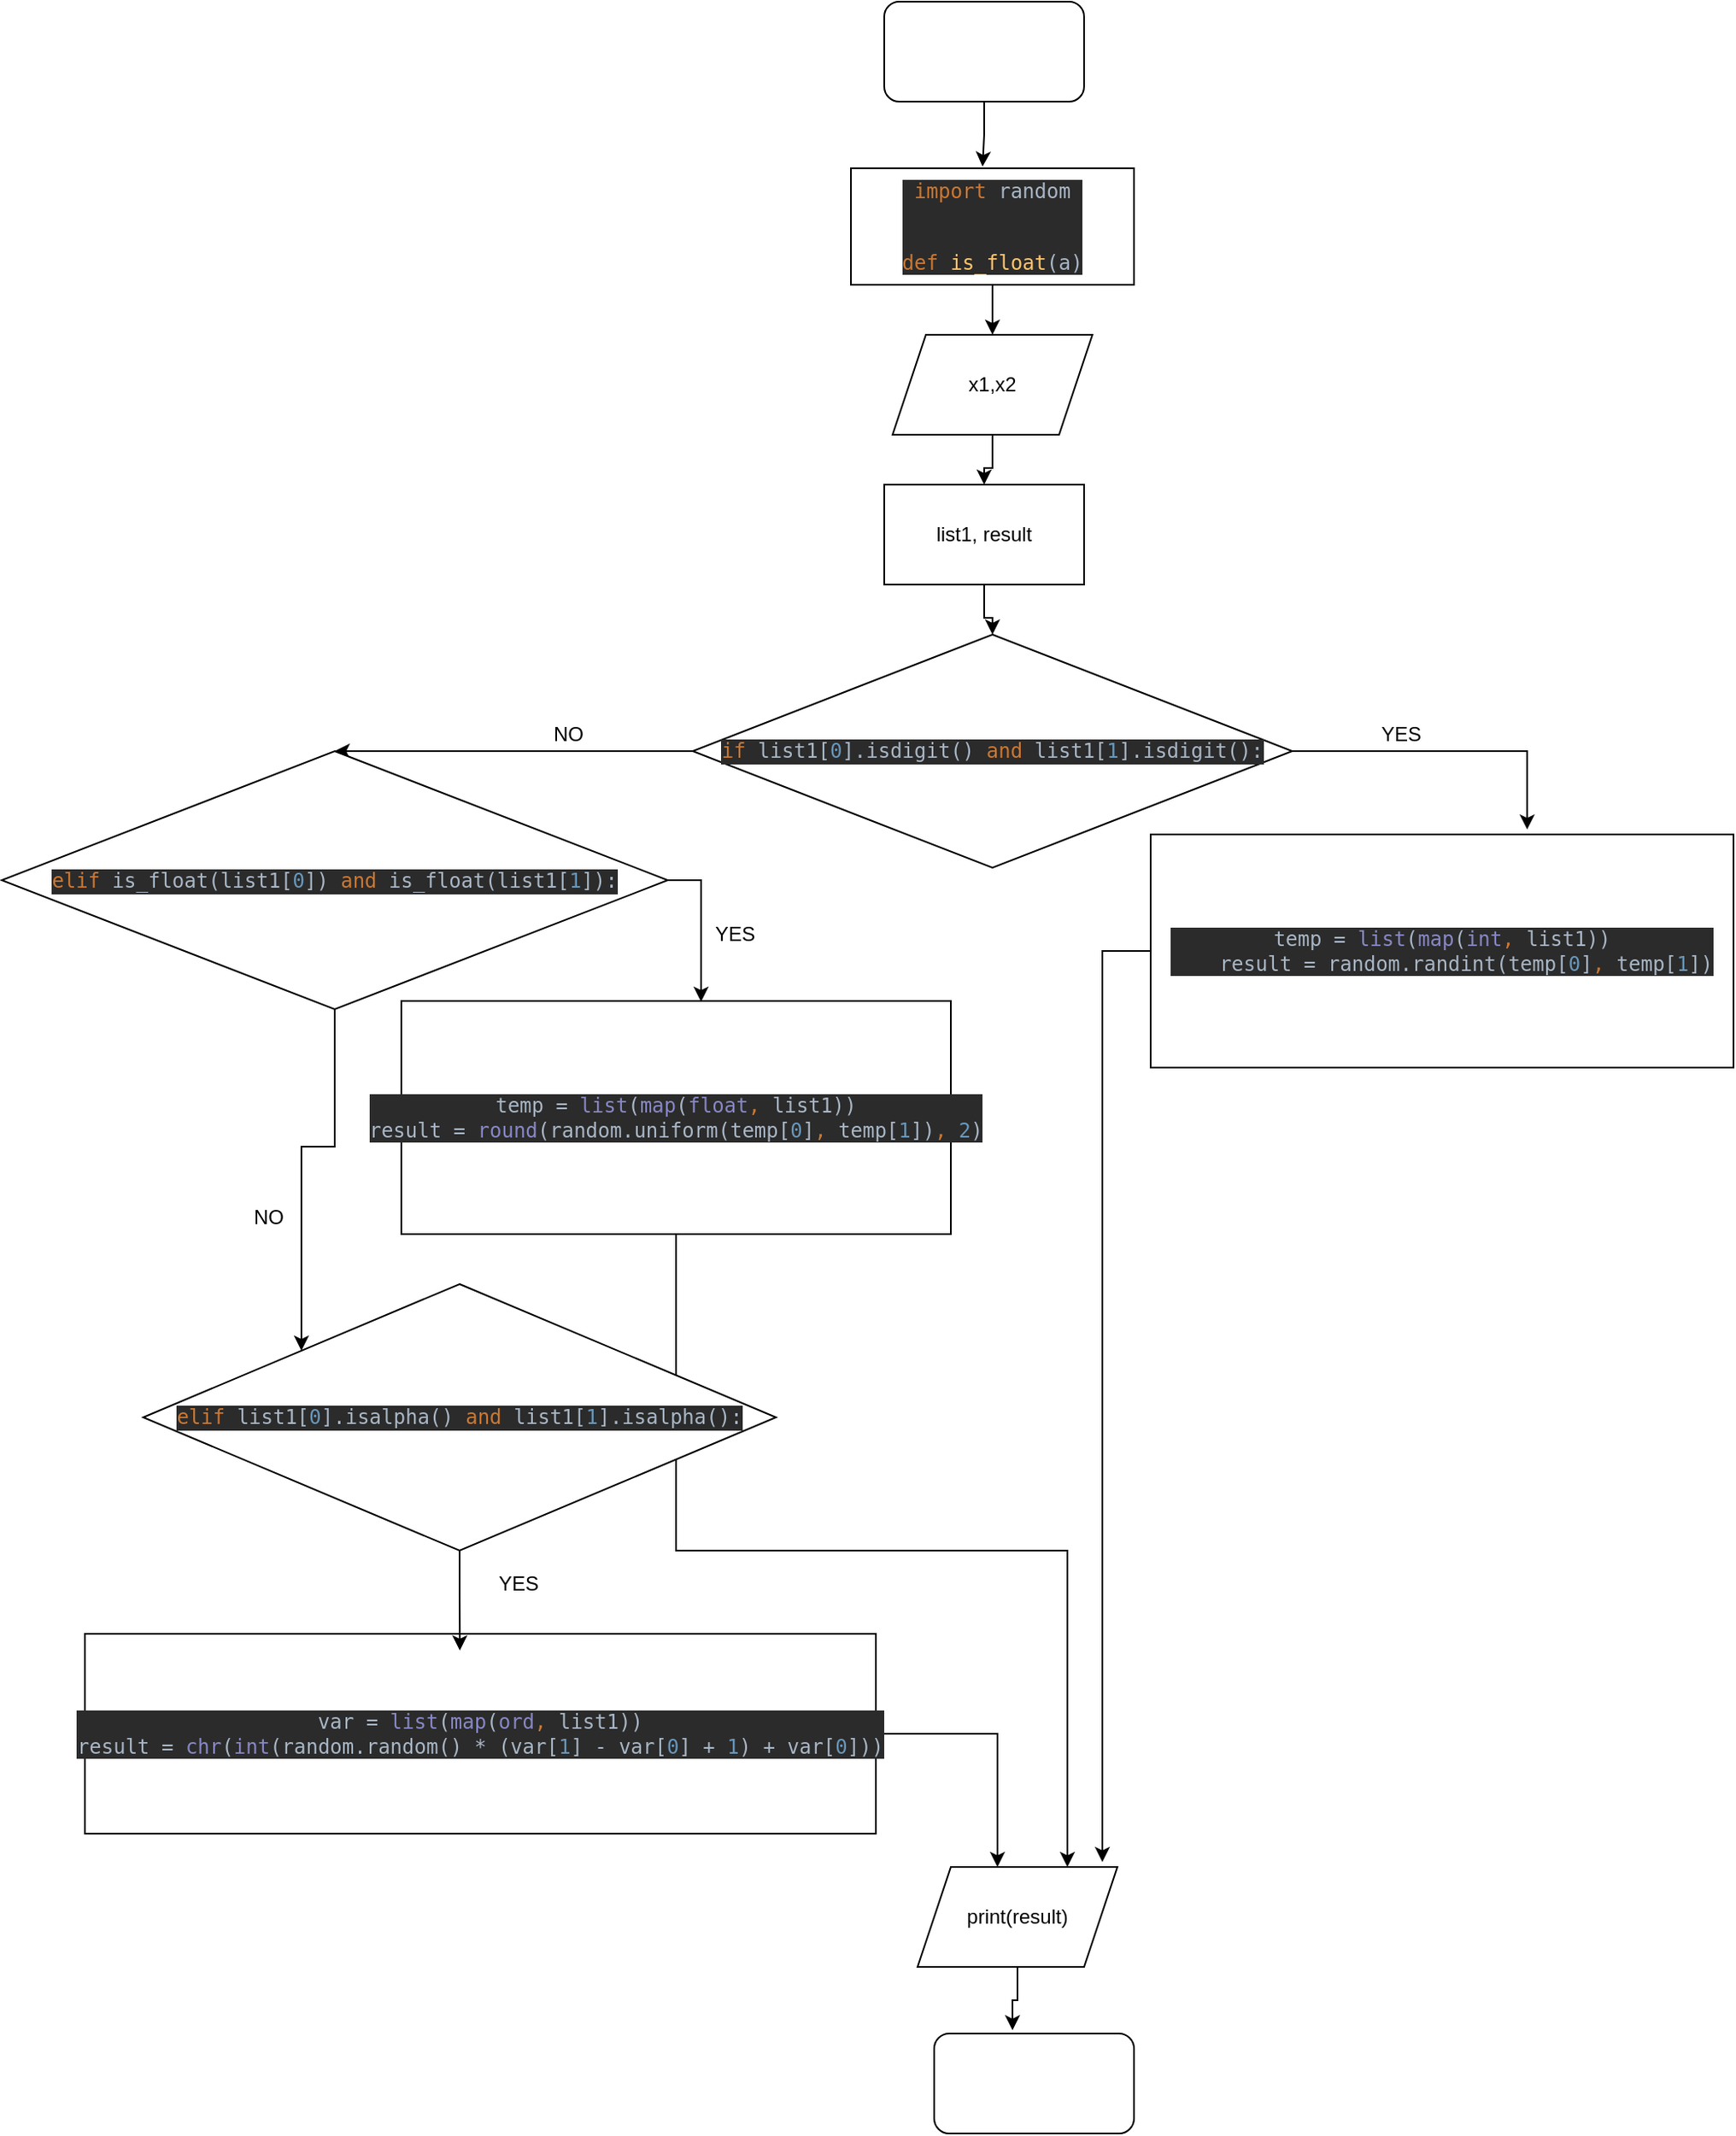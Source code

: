 <mxfile version="14.9.0" type="device"><diagram id="7VhZRvCtw87Z0kpA3JVp" name="Page-1"><mxGraphModel dx="2249" dy="705" grid="1" gridSize="10" guides="1" tooltips="1" connect="1" arrows="1" fold="1" page="1" pageScale="1" pageWidth="827" pageHeight="1169" math="0" shadow="0"><root><mxCell id="0"/><mxCell id="1" parent="0"/><mxCell id="SRCwDqtbTkw7Rzye01PB-17" style="edgeStyle=orthogonalEdgeStyle;rounded=0;orthogonalLoop=1;jettySize=auto;html=1;entryX=0.465;entryY=-0.014;entryDx=0;entryDy=0;entryPerimeter=0;" edge="1" parent="1" source="SRCwDqtbTkw7Rzye01PB-2" target="SRCwDqtbTkw7Rzye01PB-5"><mxGeometry relative="1" as="geometry"/></mxCell><mxCell id="SRCwDqtbTkw7Rzye01PB-2" value="" style="rounded=1;whiteSpace=wrap;html=1;" vertex="1" parent="1"><mxGeometry x="340" width="120" height="60" as="geometry"/></mxCell><mxCell id="SRCwDqtbTkw7Rzye01PB-3" value="" style="rounded=1;whiteSpace=wrap;html=1;" vertex="1" parent="1"><mxGeometry x="370" y="1220" width="120" height="60" as="geometry"/></mxCell><mxCell id="SRCwDqtbTkw7Rzye01PB-18" style="edgeStyle=orthogonalEdgeStyle;rounded=0;orthogonalLoop=1;jettySize=auto;html=1;entryX=0.5;entryY=0;entryDx=0;entryDy=0;" edge="1" parent="1" source="SRCwDqtbTkw7Rzye01PB-5" target="SRCwDqtbTkw7Rzye01PB-7"><mxGeometry relative="1" as="geometry"/></mxCell><mxCell id="SRCwDqtbTkw7Rzye01PB-5" value="&lt;pre style=&quot;background-color: #2b2b2b ; color: #a9b7c6 ; font-family: &amp;#34;jetbrains mono&amp;#34; , monospace ; font-size: 9 8pt&quot;&gt;&lt;span style=&quot;color: #cc7832&quot;&gt;import &lt;/span&gt;random&lt;br&gt;&lt;br&gt;&lt;br&gt;&lt;span style=&quot;color: #cc7832&quot;&gt;def &lt;/span&gt;&lt;span style=&quot;color: #ffc66d&quot;&gt;is_float&lt;/span&gt;(a)&lt;/pre&gt;" style="rounded=0;whiteSpace=wrap;html=1;" vertex="1" parent="1"><mxGeometry x="320" y="100" width="170" height="70" as="geometry"/></mxCell><mxCell id="SRCwDqtbTkw7Rzye01PB-19" style="edgeStyle=orthogonalEdgeStyle;rounded=0;orthogonalLoop=1;jettySize=auto;html=1;entryX=0.5;entryY=0;entryDx=0;entryDy=0;" edge="1" parent="1" source="SRCwDqtbTkw7Rzye01PB-7" target="SRCwDqtbTkw7Rzye01PB-9"><mxGeometry relative="1" as="geometry"/></mxCell><mxCell id="SRCwDqtbTkw7Rzye01PB-7" value="&lt;span&gt;x1,x2&lt;/span&gt;" style="shape=parallelogram;perimeter=parallelogramPerimeter;whiteSpace=wrap;html=1;fixedSize=1;" vertex="1" parent="1"><mxGeometry x="345" y="200" width="120" height="60" as="geometry"/></mxCell><mxCell id="SRCwDqtbTkw7Rzye01PB-20" style="edgeStyle=orthogonalEdgeStyle;rounded=0;orthogonalLoop=1;jettySize=auto;html=1;" edge="1" parent="1" source="SRCwDqtbTkw7Rzye01PB-9" target="SRCwDqtbTkw7Rzye01PB-10"><mxGeometry relative="1" as="geometry"/></mxCell><mxCell id="SRCwDqtbTkw7Rzye01PB-9" value="list1, result" style="rounded=0;whiteSpace=wrap;html=1;" vertex="1" parent="1"><mxGeometry x="340" y="290" width="120" height="60" as="geometry"/></mxCell><mxCell id="SRCwDqtbTkw7Rzye01PB-21" style="edgeStyle=orthogonalEdgeStyle;rounded=0;orthogonalLoop=1;jettySize=auto;html=1;entryX=0.646;entryY=-0.021;entryDx=0;entryDy=0;entryPerimeter=0;" edge="1" parent="1" source="SRCwDqtbTkw7Rzye01PB-10" target="SRCwDqtbTkw7Rzye01PB-11"><mxGeometry relative="1" as="geometry"><Array as="points"><mxPoint x="726" y="450"/></Array></mxGeometry></mxCell><mxCell id="SRCwDqtbTkw7Rzye01PB-23" style="edgeStyle=orthogonalEdgeStyle;rounded=0;orthogonalLoop=1;jettySize=auto;html=1;" edge="1" parent="1" source="SRCwDqtbTkw7Rzye01PB-10" target="SRCwDqtbTkw7Rzye01PB-15"><mxGeometry relative="1" as="geometry"><Array as="points"><mxPoint x="160" y="460"/><mxPoint x="160" y="460"/></Array></mxGeometry></mxCell><mxCell id="SRCwDqtbTkw7Rzye01PB-10" value="&lt;pre style=&quot;background-color: #2b2b2b ; color: #a9b7c6 ; font-family: &amp;#34;jetbrains mono&amp;#34; , monospace ; font-size: 9 8pt&quot;&gt;&lt;span style=&quot;color: #cc7832&quot;&gt;if &lt;/span&gt;list1[&lt;span style=&quot;color: #6897bb&quot;&gt;0&lt;/span&gt;].isdigit() &lt;span style=&quot;color: #cc7832&quot;&gt;and &lt;/span&gt;list1[&lt;span style=&quot;color: #6897bb&quot;&gt;1&lt;/span&gt;].isdigit():&lt;/pre&gt;" style="rhombus;whiteSpace=wrap;html=1;" vertex="1" parent="1"><mxGeometry x="225" y="380" width="360" height="140" as="geometry"/></mxCell><mxCell id="SRCwDqtbTkw7Rzye01PB-33" style="edgeStyle=orthogonalEdgeStyle;rounded=0;orthogonalLoop=1;jettySize=auto;html=1;entryX=0.925;entryY=-0.05;entryDx=0;entryDy=0;entryPerimeter=0;" edge="1" parent="1" source="SRCwDqtbTkw7Rzye01PB-11" target="SRCwDqtbTkw7Rzye01PB-14"><mxGeometry relative="1" as="geometry"/></mxCell><mxCell id="SRCwDqtbTkw7Rzye01PB-11" value="&lt;pre style=&quot;background-color: #2b2b2b ; color: #a9b7c6 ; font-family: &amp;#34;jetbrains mono&amp;#34; , monospace ; font-size: 9 8pt&quot;&gt;temp = &lt;span style=&quot;color: #8888c6&quot;&gt;list&lt;/span&gt;(&lt;span style=&quot;color: #8888c6&quot;&gt;map&lt;/span&gt;(&lt;span style=&quot;color: #8888c6&quot;&gt;int&lt;/span&gt;&lt;span style=&quot;color: #cc7832&quot;&gt;, &lt;/span&gt;list1))&lt;br&gt;    result = random.randint(temp[&lt;span style=&quot;color: #6897bb&quot;&gt;0&lt;/span&gt;]&lt;span style=&quot;color: #cc7832&quot;&gt;, &lt;/span&gt;temp[&lt;span style=&quot;color: #6897bb&quot;&gt;1&lt;/span&gt;])&lt;br&gt;&lt;/pre&gt;" style="rounded=0;whiteSpace=wrap;html=1;" vertex="1" parent="1"><mxGeometry x="500" y="500" width="350" height="140" as="geometry"/></mxCell><mxCell id="SRCwDqtbTkw7Rzye01PB-32" style="edgeStyle=orthogonalEdgeStyle;rounded=0;orthogonalLoop=1;jettySize=auto;html=1;entryX=0.75;entryY=0;entryDx=0;entryDy=0;" edge="1" parent="1" source="SRCwDqtbTkw7Rzye01PB-12" target="SRCwDqtbTkw7Rzye01PB-14"><mxGeometry relative="1" as="geometry"/></mxCell><mxCell id="SRCwDqtbTkw7Rzye01PB-12" value="&lt;pre style=&quot;background-color: #2b2b2b ; color: #a9b7c6 ; font-family: &amp;#34;jetbrains mono&amp;#34; , monospace ; font-size: 9 8pt&quot;&gt;temp = &lt;span style=&quot;color: #8888c6&quot;&gt;list&lt;/span&gt;(&lt;span style=&quot;color: #8888c6&quot;&gt;map&lt;/span&gt;(&lt;span style=&quot;color: #8888c6&quot;&gt;float&lt;/span&gt;&lt;span style=&quot;color: #cc7832&quot;&gt;, &lt;/span&gt;list1))&lt;br&gt;result = &lt;span style=&quot;color: #8888c6&quot;&gt;round&lt;/span&gt;(random.uniform(temp[&lt;span style=&quot;color: #6897bb&quot;&gt;0&lt;/span&gt;]&lt;span style=&quot;color: #cc7832&quot;&gt;, &lt;/span&gt;temp[&lt;span style=&quot;color: #6897bb&quot;&gt;1&lt;/span&gt;])&lt;span style=&quot;color: #cc7832&quot;&gt;, &lt;/span&gt;&lt;span style=&quot;color: #6897bb&quot;&gt;2&lt;/span&gt;)&lt;/pre&gt;" style="rounded=0;whiteSpace=wrap;html=1;" vertex="1" parent="1"><mxGeometry x="50" y="600" width="330" height="140" as="geometry"/></mxCell><mxCell id="SRCwDqtbTkw7Rzye01PB-31" style="edgeStyle=orthogonalEdgeStyle;rounded=0;orthogonalLoop=1;jettySize=auto;html=1;entryX=0.4;entryY=0;entryDx=0;entryDy=0;entryPerimeter=0;" edge="1" parent="1" source="SRCwDqtbTkw7Rzye01PB-13" target="SRCwDqtbTkw7Rzye01PB-14"><mxGeometry relative="1" as="geometry"/></mxCell><mxCell id="SRCwDqtbTkw7Rzye01PB-13" value="&lt;pre style=&quot;background-color: #2b2b2b ; color: #a9b7c6 ; font-family: &amp;#34;jetbrains mono&amp;#34; , monospace ; font-size: 9 8pt&quot;&gt;var = &lt;span style=&quot;color: #8888c6&quot;&gt;list&lt;/span&gt;(&lt;span style=&quot;color: #8888c6&quot;&gt;map&lt;/span&gt;(&lt;span style=&quot;color: #8888c6&quot;&gt;ord&lt;/span&gt;&lt;span style=&quot;color: #cc7832&quot;&gt;, &lt;/span&gt;list1))&lt;br&gt;result = &lt;span style=&quot;color: #8888c6&quot;&gt;chr&lt;/span&gt;(&lt;span style=&quot;color: #8888c6&quot;&gt;int&lt;/span&gt;(random.random() * (var[&lt;span style=&quot;color: #6897bb&quot;&gt;1&lt;/span&gt;] - var[&lt;span style=&quot;color: #6897bb&quot;&gt;0&lt;/span&gt;] + &lt;span style=&quot;color: #6897bb&quot;&gt;1&lt;/span&gt;) + var[&lt;span style=&quot;color: #6897bb&quot;&gt;0&lt;/span&gt;]))&lt;/pre&gt;" style="rounded=0;whiteSpace=wrap;html=1;" vertex="1" parent="1"><mxGeometry x="-140" y="980" width="475" height="120" as="geometry"/></mxCell><mxCell id="SRCwDqtbTkw7Rzye01PB-34" style="edgeStyle=orthogonalEdgeStyle;rounded=0;orthogonalLoop=1;jettySize=auto;html=1;entryX=0.392;entryY=-0.033;entryDx=0;entryDy=0;entryPerimeter=0;" edge="1" parent="1" source="SRCwDqtbTkw7Rzye01PB-14" target="SRCwDqtbTkw7Rzye01PB-3"><mxGeometry relative="1" as="geometry"/></mxCell><mxCell id="SRCwDqtbTkw7Rzye01PB-14" value="print(result)" style="shape=parallelogram;perimeter=parallelogramPerimeter;whiteSpace=wrap;html=1;fixedSize=1;" vertex="1" parent="1"><mxGeometry x="360" y="1120" width="120" height="60" as="geometry"/></mxCell><mxCell id="SRCwDqtbTkw7Rzye01PB-25" style="edgeStyle=orthogonalEdgeStyle;rounded=0;orthogonalLoop=1;jettySize=auto;html=1;" edge="1" parent="1" source="SRCwDqtbTkw7Rzye01PB-15"><mxGeometry relative="1" as="geometry"><mxPoint x="230" y="600" as="targetPoint"/></mxGeometry></mxCell><mxCell id="SRCwDqtbTkw7Rzye01PB-27" style="edgeStyle=orthogonalEdgeStyle;rounded=0;orthogonalLoop=1;jettySize=auto;html=1;entryX=0;entryY=0;entryDx=0;entryDy=0;" edge="1" parent="1" source="SRCwDqtbTkw7Rzye01PB-15" target="SRCwDqtbTkw7Rzye01PB-16"><mxGeometry relative="1" as="geometry"/></mxCell><mxCell id="SRCwDqtbTkw7Rzye01PB-15" value="&lt;pre style=&quot;background-color: #2b2b2b ; color: #a9b7c6 ; font-family: &amp;#34;jetbrains mono&amp;#34; , monospace ; font-size: 9 8pt&quot;&gt;&lt;span style=&quot;color: #cc7832&quot;&gt;elif &lt;/span&gt;is_float(list1[&lt;span style=&quot;color: #6897bb&quot;&gt;0&lt;/span&gt;]) &lt;span style=&quot;color: #cc7832&quot;&gt;and &lt;/span&gt;is_float(list1[&lt;span style=&quot;color: #6897bb&quot;&gt;1&lt;/span&gt;]):&lt;/pre&gt;" style="rhombus;whiteSpace=wrap;html=1;" vertex="1" parent="1"><mxGeometry x="-190" y="450" width="400" height="155" as="geometry"/></mxCell><mxCell id="SRCwDqtbTkw7Rzye01PB-29" style="edgeStyle=orthogonalEdgeStyle;rounded=0;orthogonalLoop=1;jettySize=auto;html=1;entryX=0.474;entryY=0.083;entryDx=0;entryDy=0;entryPerimeter=0;" edge="1" parent="1" source="SRCwDqtbTkw7Rzye01PB-16" target="SRCwDqtbTkw7Rzye01PB-13"><mxGeometry relative="1" as="geometry"/></mxCell><mxCell id="SRCwDqtbTkw7Rzye01PB-16" value="&lt;pre style=&quot;background-color: #2b2b2b ; color: #a9b7c6 ; font-family: &amp;#34;jetbrains mono&amp;#34; , monospace ; font-size: 9 8pt&quot;&gt;&lt;span style=&quot;color: #cc7832&quot;&gt;elif &lt;/span&gt;list1[&lt;span style=&quot;color: #6897bb&quot;&gt;0&lt;/span&gt;].isalpha() &lt;span style=&quot;color: #cc7832&quot;&gt;and &lt;/span&gt;list1[&lt;span style=&quot;color: #6897bb&quot;&gt;1&lt;/span&gt;].isalpha():&lt;/pre&gt;" style="rhombus;whiteSpace=wrap;html=1;" vertex="1" parent="1"><mxGeometry x="-105" y="770" width="380" height="160" as="geometry"/></mxCell><mxCell id="SRCwDqtbTkw7Rzye01PB-22" value="YES" style="text;html=1;align=center;verticalAlign=middle;resizable=0;points=[];autosize=1;strokeColor=none;" vertex="1" parent="1"><mxGeometry x="630" y="430" width="40" height="20" as="geometry"/></mxCell><mxCell id="SRCwDqtbTkw7Rzye01PB-24" value="NO" style="text;html=1;align=center;verticalAlign=middle;resizable=0;points=[];autosize=1;strokeColor=none;" vertex="1" parent="1"><mxGeometry x="135" y="430" width="30" height="20" as="geometry"/></mxCell><mxCell id="SRCwDqtbTkw7Rzye01PB-26" value="YES" style="text;html=1;align=center;verticalAlign=middle;resizable=0;points=[];autosize=1;strokeColor=none;" vertex="1" parent="1"><mxGeometry x="230" y="550" width="40" height="20" as="geometry"/></mxCell><mxCell id="SRCwDqtbTkw7Rzye01PB-28" value="NO" style="text;html=1;align=center;verticalAlign=middle;resizable=0;points=[];autosize=1;strokeColor=none;" vertex="1" parent="1"><mxGeometry x="-45" y="720" width="30" height="20" as="geometry"/></mxCell><mxCell id="SRCwDqtbTkw7Rzye01PB-30" value="YES" style="text;html=1;align=center;verticalAlign=middle;resizable=0;points=[];autosize=1;strokeColor=none;" vertex="1" parent="1"><mxGeometry x="100" y="940" width="40" height="20" as="geometry"/></mxCell></root></mxGraphModel></diagram></mxfile>